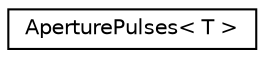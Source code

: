 digraph "Graphical Class Hierarchy"
{
 // LATEX_PDF_SIZE
  edge [fontname="Helvetica",fontsize="10",labelfontname="Helvetica",labelfontsize="10"];
  node [fontname="Helvetica",fontsize="10",shape=record];
  rankdir="LR";
  Node0 [label="AperturePulses\< T \>",height=0.2,width=0.4,color="black", fillcolor="white", style="filled",URL="$d7/d93/classsofus_1_1AperturePulses.html",tooltip=" "];
}
